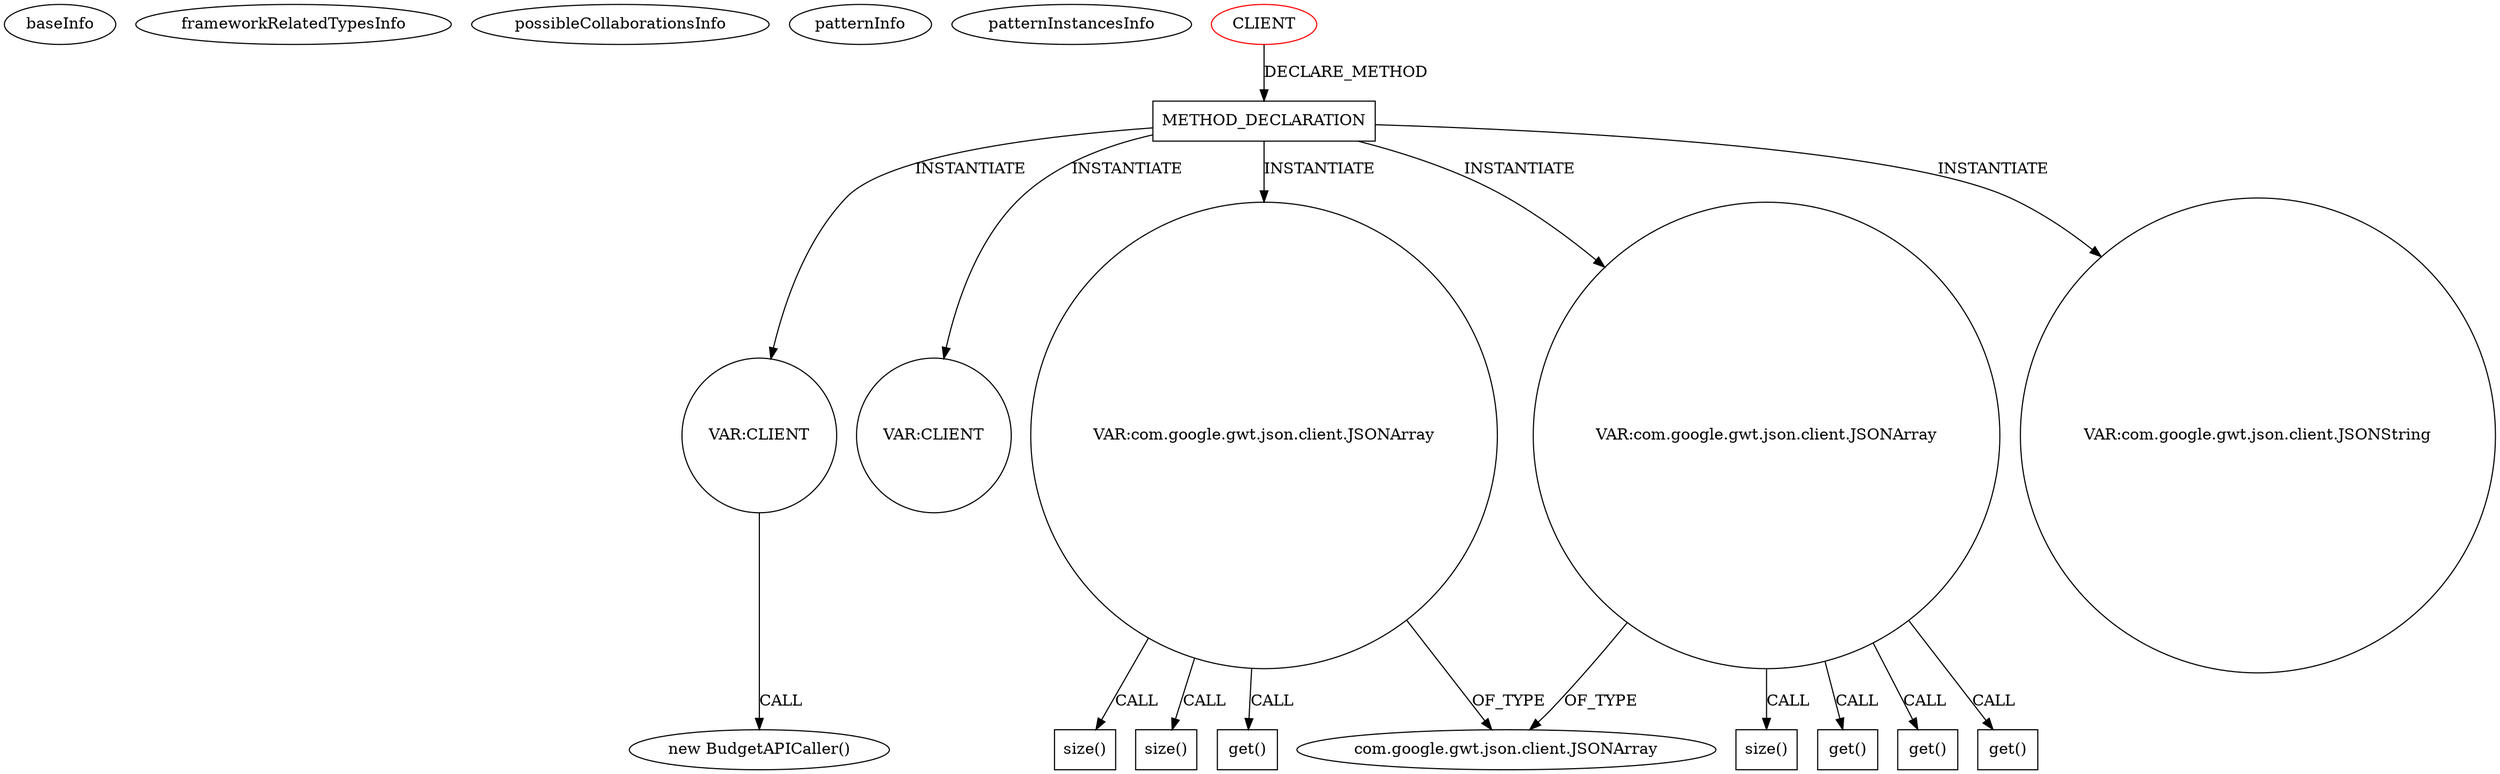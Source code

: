 digraph {
baseInfo[graphId=1263,category="pattern",isAnonymous=false,possibleRelation=false]
frameworkRelatedTypesInfo[]
possibleCollaborationsInfo[]
patternInfo[frequency=2.0,patternRootClient=0]
patternInstancesInfo[0="daonb-obudget~/daonb-obudget/obudget-master/src/client/src/org/obudget/client/Application.java~Application~1154",1="daonb-obudget~/daonb-obudget/obudget-master/src/client/src/org/obudget/client/BudgetSuggestionOracle.java~BudgetSuggestionOracle~1160"]
17[label="new BudgetAPICaller()",vertexType="CONSTRUCTOR_CALL",isFrameworkType=false]
18[label="VAR:CLIENT",vertexType="VARIABLE_EXPRESION",isFrameworkType=false,shape=circle]
16[label="METHOD_DECLARATION",vertexType="CLIENT_METHOD_DECLARATION",isFrameworkType=false,shape=box]
0[label="CLIENT",vertexType="ROOT_CLIENT_CLASS_DECLARATION",isFrameworkType=false,color=red]
86[label="VAR:CLIENT",vertexType="VARIABLE_EXPRESION",isFrameworkType=false,shape=circle]
66[label="VAR:com.google.gwt.json.client.JSONArray",vertexType="VARIABLE_EXPRESION",isFrameworkType=false,shape=circle]
24[label="VAR:com.google.gwt.json.client.JSONArray",vertexType="VARIABLE_EXPRESION",isFrameworkType=false,shape=circle]
70[label="size()",vertexType="INSIDE_CALL",isFrameworkType=false,shape=box]
25[label="size()",vertexType="INSIDE_CALL",isFrameworkType=false,shape=box]
67[label="size()",vertexType="INSIDE_CALL",isFrameworkType=false,shape=box]
26[label="com.google.gwt.json.client.JSONArray",vertexType="FRAMEWORK_CLASS_TYPE",isFrameworkType=false]
54[label="get()",vertexType="INSIDE_CALL",isFrameworkType=false,shape=box]
84[label="get()",vertexType="INSIDE_CALL",isFrameworkType=false,shape=box]
65[label="get()",vertexType="INSIDE_CALL",isFrameworkType=false,shape=box]
40[label="get()",vertexType="INSIDE_CALL",isFrameworkType=false,shape=box]
27[label="VAR:com.google.gwt.json.client.JSONString",vertexType="VARIABLE_EXPRESION",isFrameworkType=false,shape=circle]
66->70[label="CALL"]
24->25[label="CALL"]
16->27[label="INSTANTIATE"]
66->67[label="CALL"]
18->17[label="CALL"]
16->18[label="INSTANTIATE"]
24->65[label="CALL"]
66->26[label="OF_TYPE"]
16->66[label="INSTANTIATE"]
66->84[label="CALL"]
16->86[label="INSTANTIATE"]
24->40[label="CALL"]
0->16[label="DECLARE_METHOD"]
24->54[label="CALL"]
16->24[label="INSTANTIATE"]
24->26[label="OF_TYPE"]
}
